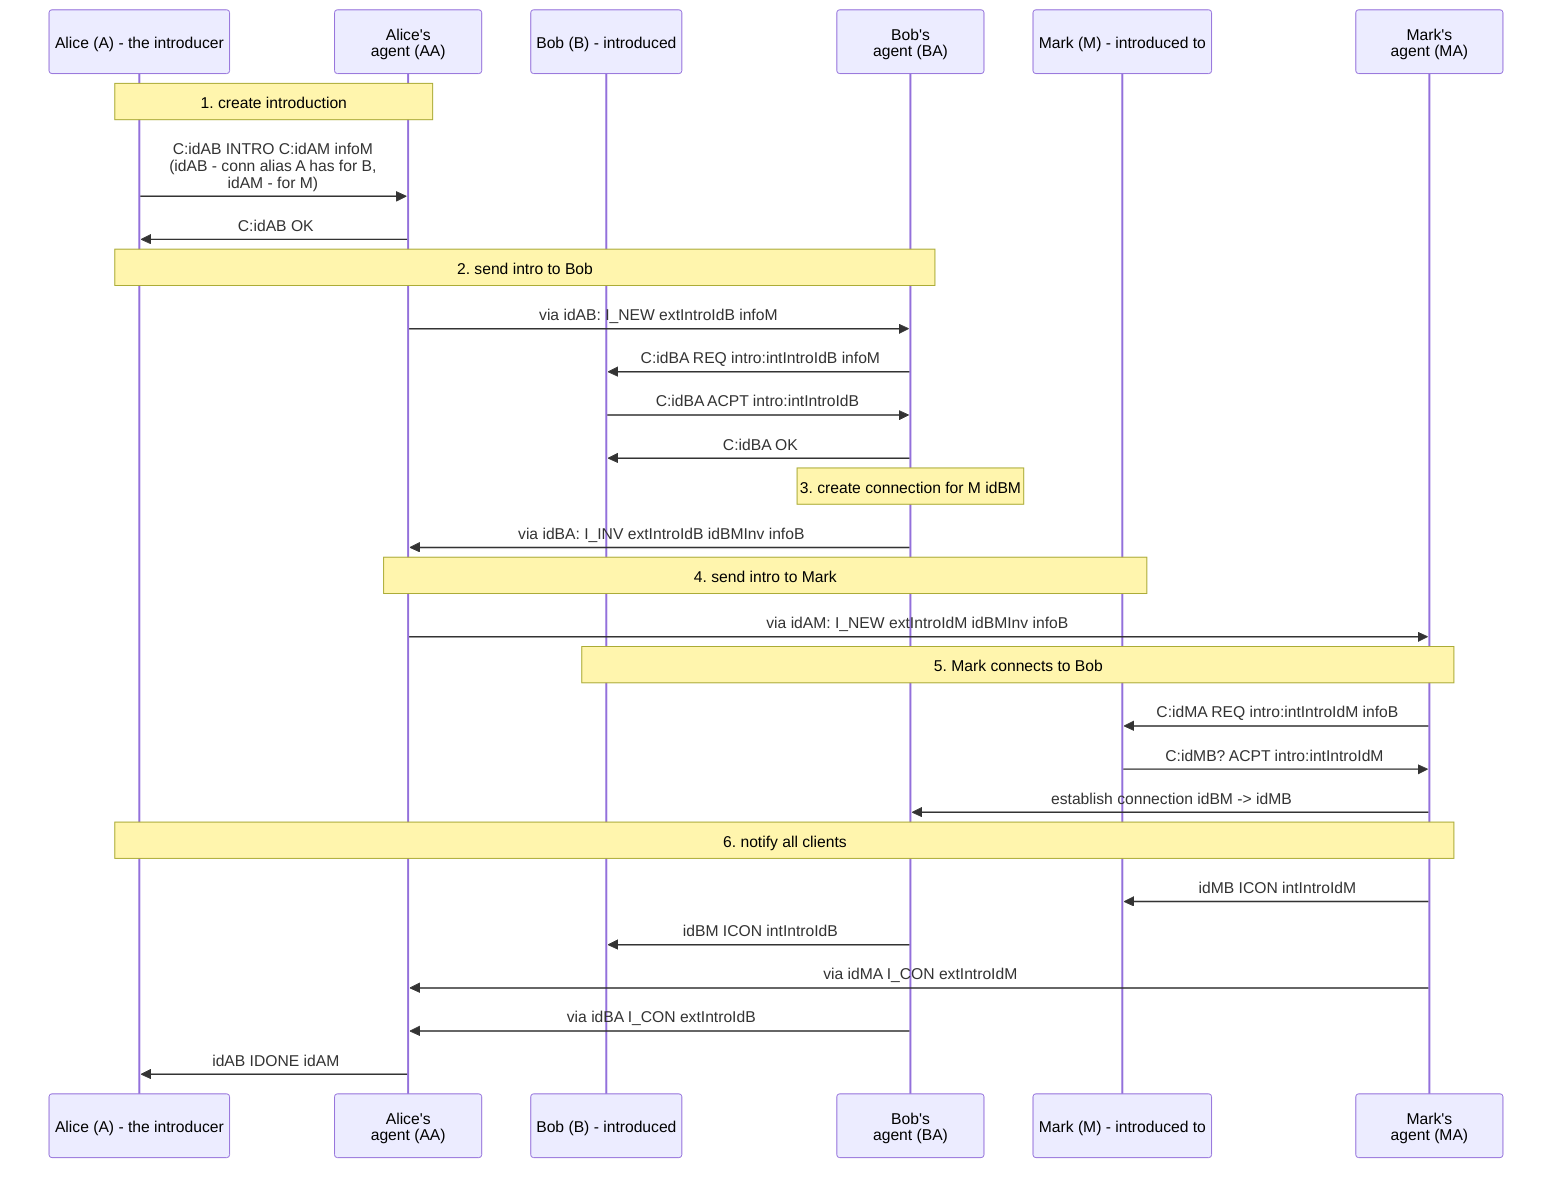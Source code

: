 sequenceDiagram
  participant A as Alice (A) - the introducer
  participant AA as Alice's<br>agent (AA)
  participant B as Bob (B) - introduced
  participant BA as Bob's<br>agent (BA)
  participant M as Mark (M) - introduced to
  participant MA as Mark's<br>agent (MA)

  note over A, AA: 1. create introduction
  A ->> AA: C:idAB INTRO C:idAM infoM<br>(idAB - conn alias A has for B,<br>idAM - for M)
  AA ->> A: C:idAB OK

  note over A, BA: 2. send intro to Bob

  AA ->> BA: via idAB: I_NEW extIntroIdB infoM
  BA ->> B: C:idBA REQ intro:intIntroIdB infoM
  B ->> BA: C:idBA ACPT intro:intIntroIdB
  BA ->> B: C:idBA OK

  note over BA: 3. create connection for  M idBM

  BA ->> AA: via idBA: I_INV extIntroIdB idBMInv infoB

  note over AA, M: 4. send intro to Mark

  AA ->> MA: via idAM: I_NEW extIntroIdM idBMInv infoB

  note over MA, B: 5. Mark connects to Bob

  MA ->> M: C:idMA REQ intro:intIntroIdM infoB
  M ->> MA: C:idMB? ACPT intro:intIntroIdM

  MA ->> BA:  establish connection idBM -> idMB

  note over A, MA: 6. notify all clients

  MA ->> M: idMB ICON intIntroIdM
  BA ->> B: idBM ICON intIntroIdB
  MA ->> AA: via idMA I_CON extIntroIdM
  BA ->> AA: via idBA I_CON extIntroIdB
  AA ->> A: idAB IDONE idAM